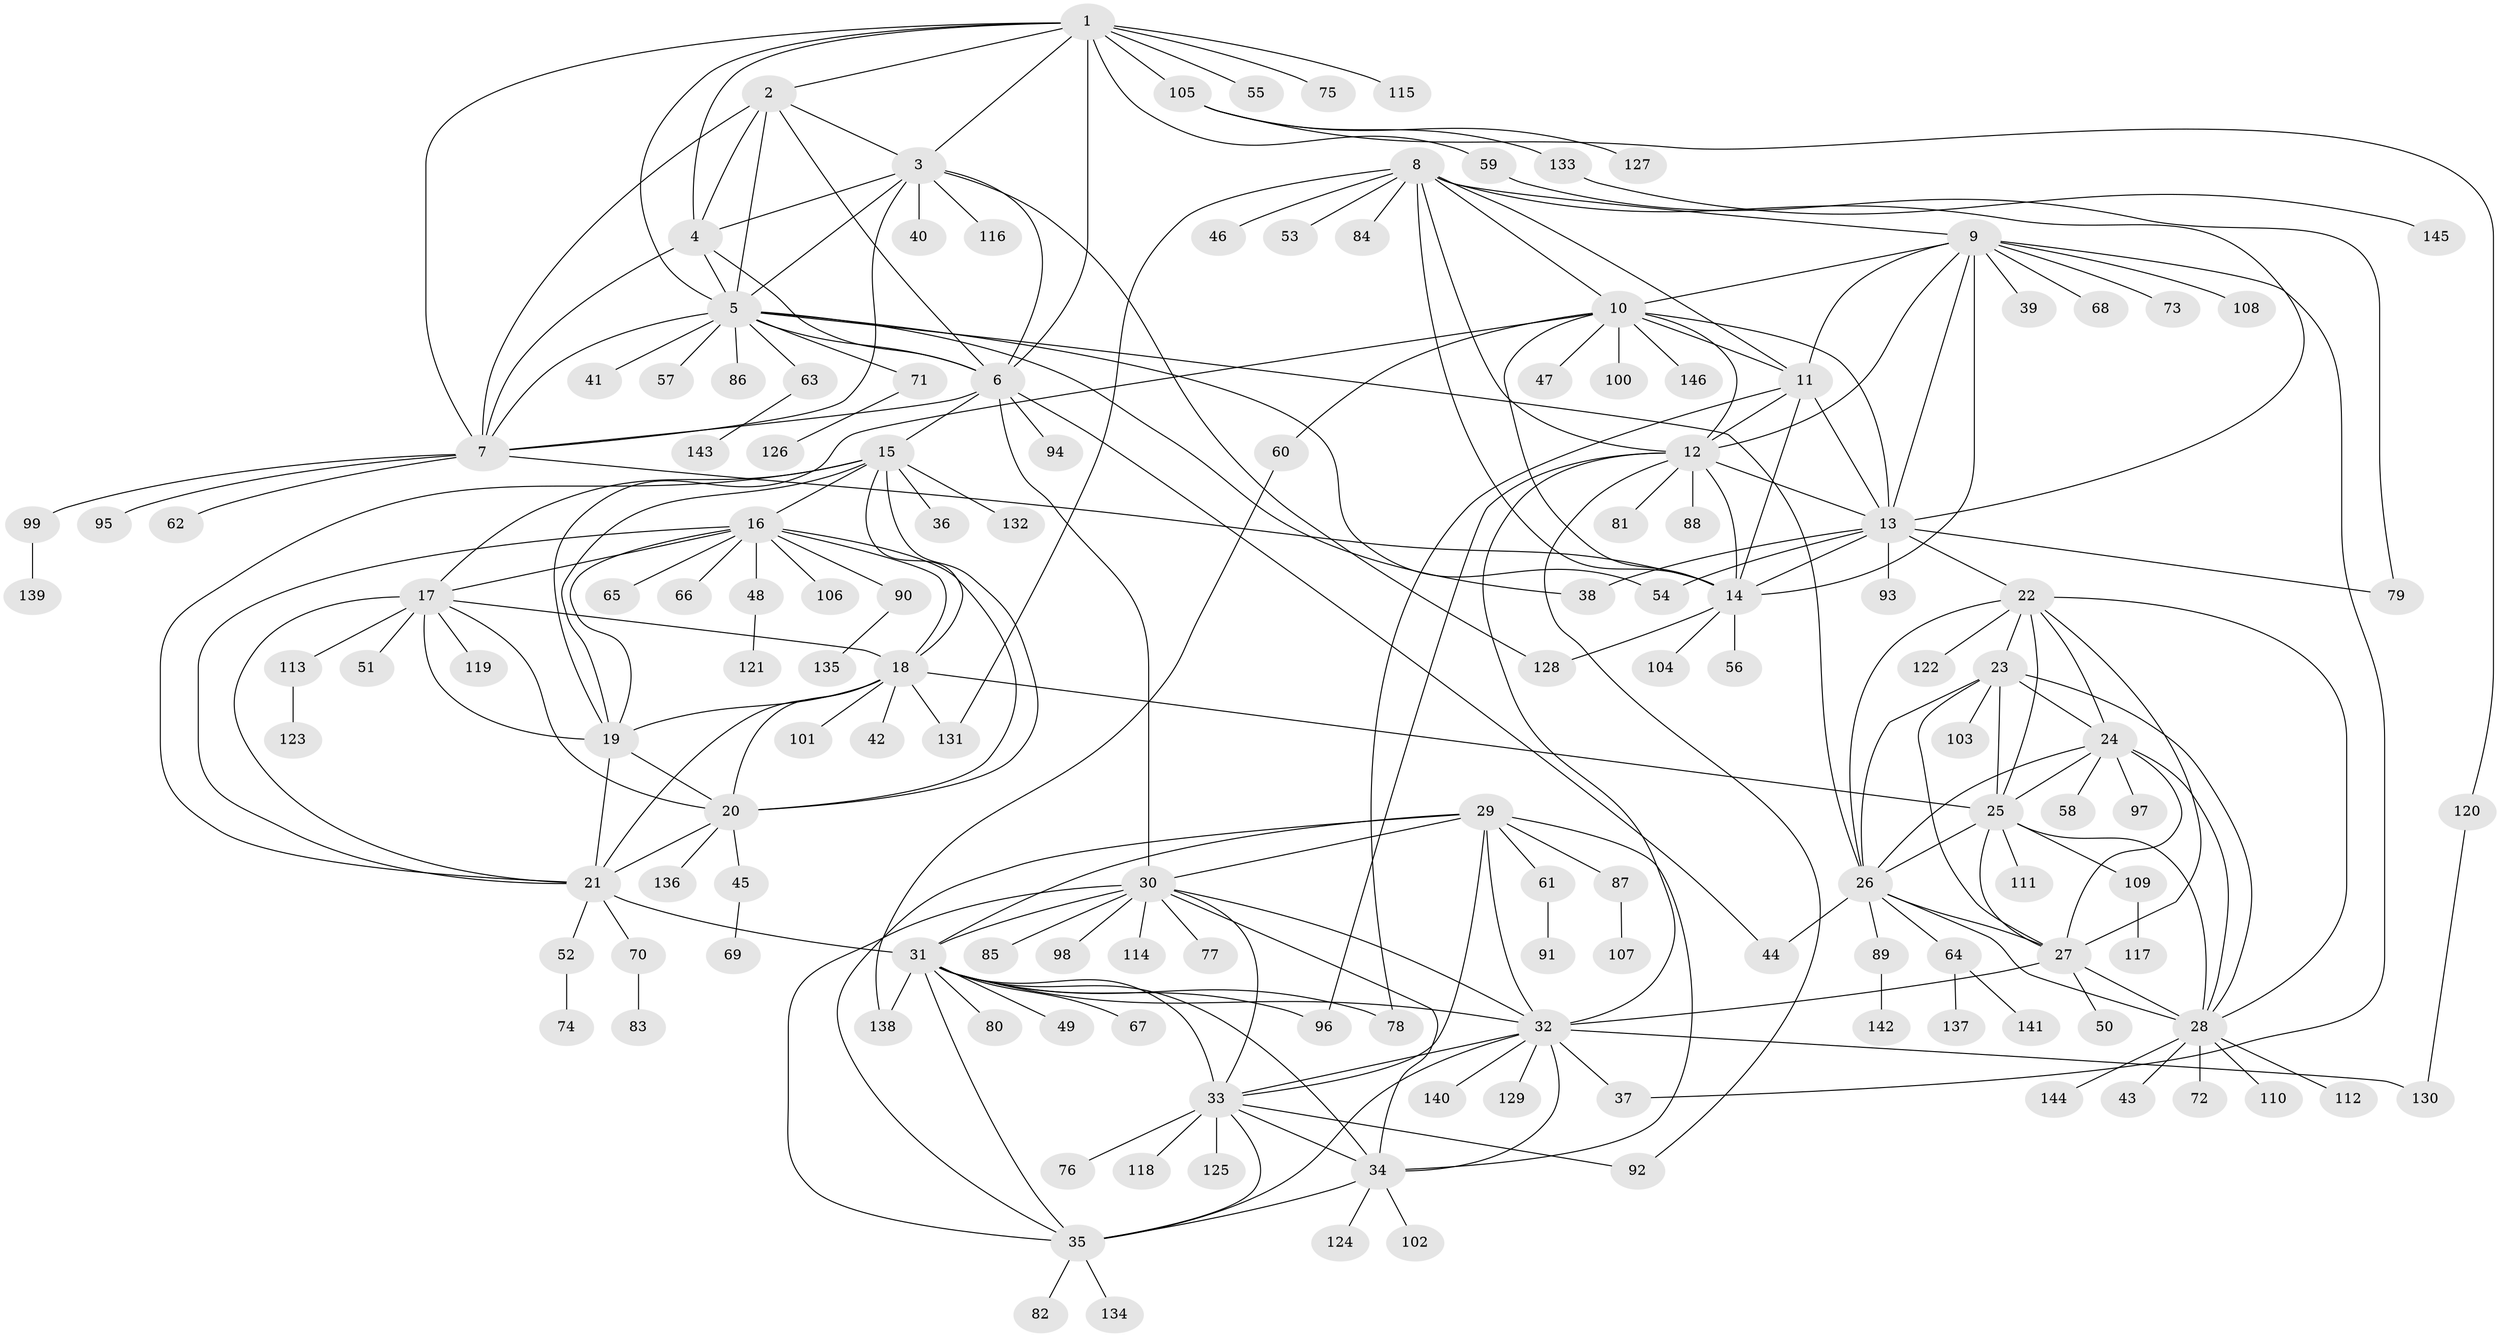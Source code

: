 // coarse degree distribution, {10: 0.017699115044247787, 5: 0.035398230088495575, 12: 0.02654867256637168, 8: 0.08849557522123894, 13: 0.017699115044247787, 7: 0.017699115044247787, 9: 0.02654867256637168, 11: 0.008849557522123894, 6: 0.008849557522123894, 2: 0.1415929203539823, 1: 0.6017699115044248, 4: 0.008849557522123894}
// Generated by graph-tools (version 1.1) at 2025/52/02/27/25 19:52:14]
// undirected, 146 vertices, 238 edges
graph export_dot {
graph [start="1"]
  node [color=gray90,style=filled];
  1;
  2;
  3;
  4;
  5;
  6;
  7;
  8;
  9;
  10;
  11;
  12;
  13;
  14;
  15;
  16;
  17;
  18;
  19;
  20;
  21;
  22;
  23;
  24;
  25;
  26;
  27;
  28;
  29;
  30;
  31;
  32;
  33;
  34;
  35;
  36;
  37;
  38;
  39;
  40;
  41;
  42;
  43;
  44;
  45;
  46;
  47;
  48;
  49;
  50;
  51;
  52;
  53;
  54;
  55;
  56;
  57;
  58;
  59;
  60;
  61;
  62;
  63;
  64;
  65;
  66;
  67;
  68;
  69;
  70;
  71;
  72;
  73;
  74;
  75;
  76;
  77;
  78;
  79;
  80;
  81;
  82;
  83;
  84;
  85;
  86;
  87;
  88;
  89;
  90;
  91;
  92;
  93;
  94;
  95;
  96;
  97;
  98;
  99;
  100;
  101;
  102;
  103;
  104;
  105;
  106;
  107;
  108;
  109;
  110;
  111;
  112;
  113;
  114;
  115;
  116;
  117;
  118;
  119;
  120;
  121;
  122;
  123;
  124;
  125;
  126;
  127;
  128;
  129;
  130;
  131;
  132;
  133;
  134;
  135;
  136;
  137;
  138;
  139;
  140;
  141;
  142;
  143;
  144;
  145;
  146;
  1 -- 2;
  1 -- 3;
  1 -- 4;
  1 -- 5;
  1 -- 6;
  1 -- 7;
  1 -- 55;
  1 -- 59;
  1 -- 75;
  1 -- 105;
  1 -- 115;
  2 -- 3;
  2 -- 4;
  2 -- 5;
  2 -- 6;
  2 -- 7;
  3 -- 4;
  3 -- 5;
  3 -- 6;
  3 -- 7;
  3 -- 40;
  3 -- 116;
  3 -- 128;
  4 -- 5;
  4 -- 6;
  4 -- 7;
  5 -- 6;
  5 -- 7;
  5 -- 26;
  5 -- 38;
  5 -- 41;
  5 -- 54;
  5 -- 57;
  5 -- 63;
  5 -- 71;
  5 -- 86;
  6 -- 7;
  6 -- 15;
  6 -- 30;
  6 -- 44;
  6 -- 94;
  7 -- 14;
  7 -- 62;
  7 -- 95;
  7 -- 99;
  8 -- 9;
  8 -- 10;
  8 -- 11;
  8 -- 12;
  8 -- 13;
  8 -- 14;
  8 -- 46;
  8 -- 53;
  8 -- 84;
  8 -- 131;
  9 -- 10;
  9 -- 11;
  9 -- 12;
  9 -- 13;
  9 -- 14;
  9 -- 37;
  9 -- 39;
  9 -- 68;
  9 -- 73;
  9 -- 108;
  10 -- 11;
  10 -- 12;
  10 -- 13;
  10 -- 14;
  10 -- 19;
  10 -- 47;
  10 -- 60;
  10 -- 100;
  10 -- 146;
  11 -- 12;
  11 -- 13;
  11 -- 14;
  11 -- 78;
  12 -- 13;
  12 -- 14;
  12 -- 32;
  12 -- 81;
  12 -- 88;
  12 -- 92;
  12 -- 96;
  13 -- 14;
  13 -- 22;
  13 -- 38;
  13 -- 54;
  13 -- 79;
  13 -- 93;
  14 -- 56;
  14 -- 104;
  14 -- 128;
  15 -- 16;
  15 -- 17;
  15 -- 18;
  15 -- 19;
  15 -- 20;
  15 -- 21;
  15 -- 36;
  15 -- 132;
  16 -- 17;
  16 -- 18;
  16 -- 19;
  16 -- 20;
  16 -- 21;
  16 -- 48;
  16 -- 65;
  16 -- 66;
  16 -- 90;
  16 -- 106;
  17 -- 18;
  17 -- 19;
  17 -- 20;
  17 -- 21;
  17 -- 51;
  17 -- 113;
  17 -- 119;
  18 -- 19;
  18 -- 20;
  18 -- 21;
  18 -- 25;
  18 -- 42;
  18 -- 101;
  18 -- 131;
  19 -- 20;
  19 -- 21;
  20 -- 21;
  20 -- 45;
  20 -- 136;
  21 -- 31;
  21 -- 52;
  21 -- 70;
  22 -- 23;
  22 -- 24;
  22 -- 25;
  22 -- 26;
  22 -- 27;
  22 -- 28;
  22 -- 122;
  23 -- 24;
  23 -- 25;
  23 -- 26;
  23 -- 27;
  23 -- 28;
  23 -- 103;
  24 -- 25;
  24 -- 26;
  24 -- 27;
  24 -- 28;
  24 -- 58;
  24 -- 97;
  25 -- 26;
  25 -- 27;
  25 -- 28;
  25 -- 109;
  25 -- 111;
  26 -- 27;
  26 -- 28;
  26 -- 44;
  26 -- 64;
  26 -- 89;
  27 -- 28;
  27 -- 32;
  27 -- 50;
  28 -- 43;
  28 -- 72;
  28 -- 110;
  28 -- 112;
  28 -- 144;
  29 -- 30;
  29 -- 31;
  29 -- 32;
  29 -- 33;
  29 -- 34;
  29 -- 35;
  29 -- 61;
  29 -- 87;
  30 -- 31;
  30 -- 32;
  30 -- 33;
  30 -- 34;
  30 -- 35;
  30 -- 77;
  30 -- 85;
  30 -- 98;
  30 -- 114;
  31 -- 32;
  31 -- 33;
  31 -- 34;
  31 -- 35;
  31 -- 49;
  31 -- 67;
  31 -- 78;
  31 -- 80;
  31 -- 96;
  31 -- 138;
  32 -- 33;
  32 -- 34;
  32 -- 35;
  32 -- 37;
  32 -- 129;
  32 -- 130;
  32 -- 140;
  33 -- 34;
  33 -- 35;
  33 -- 76;
  33 -- 92;
  33 -- 118;
  33 -- 125;
  34 -- 35;
  34 -- 102;
  34 -- 124;
  35 -- 82;
  35 -- 134;
  45 -- 69;
  48 -- 121;
  52 -- 74;
  59 -- 79;
  60 -- 138;
  61 -- 91;
  63 -- 143;
  64 -- 137;
  64 -- 141;
  70 -- 83;
  71 -- 126;
  87 -- 107;
  89 -- 142;
  90 -- 135;
  99 -- 139;
  105 -- 120;
  105 -- 127;
  105 -- 133;
  109 -- 117;
  113 -- 123;
  120 -- 130;
  133 -- 145;
}
